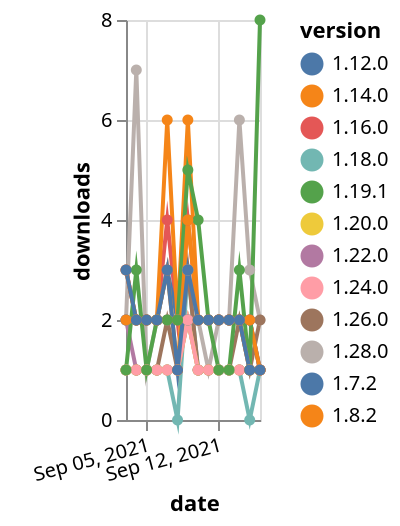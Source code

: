 {"$schema": "https://vega.github.io/schema/vega-lite/v5.json", "description": "A simple bar chart with embedded data.", "data": {"values": [{"date": "2021-09-03", "total": 282, "delta": 1, "version": "1.18.0"}, {"date": "2021-09-04", "total": 283, "delta": 1, "version": "1.18.0"}, {"date": "2021-09-05", "total": 284, "delta": 1, "version": "1.18.0"}, {"date": "2021-09-06", "total": 285, "delta": 1, "version": "1.18.0"}, {"date": "2021-09-07", "total": 286, "delta": 1, "version": "1.18.0"}, {"date": "2021-09-08", "total": 286, "delta": 0, "version": "1.18.0"}, {"date": "2021-09-09", "total": 289, "delta": 3, "version": "1.18.0"}, {"date": "2021-09-10", "total": 290, "delta": 1, "version": "1.18.0"}, {"date": "2021-09-11", "total": 291, "delta": 1, "version": "1.18.0"}, {"date": "2021-09-12", "total": 292, "delta": 1, "version": "1.18.0"}, {"date": "2021-09-13", "total": 293, "delta": 1, "version": "1.18.0"}, {"date": "2021-09-14", "total": 294, "delta": 1, "version": "1.18.0"}, {"date": "2021-09-15", "total": 294, "delta": 0, "version": "1.18.0"}, {"date": "2021-09-16", "total": 295, "delta": 1, "version": "1.18.0"}, {"date": "2021-09-03", "total": 356, "delta": 2, "version": "1.22.0"}, {"date": "2021-09-04", "total": 357, "delta": 1, "version": "1.22.0"}, {"date": "2021-09-05", "total": 358, "delta": 1, "version": "1.22.0"}, {"date": "2021-09-06", "total": 359, "delta": 1, "version": "1.22.0"}, {"date": "2021-09-07", "total": 360, "delta": 1, "version": "1.22.0"}, {"date": "2021-09-08", "total": 361, "delta": 1, "version": "1.22.0"}, {"date": "2021-09-09", "total": 363, "delta": 2, "version": "1.22.0"}, {"date": "2021-09-10", "total": 364, "delta": 1, "version": "1.22.0"}, {"date": "2021-09-11", "total": 365, "delta": 1, "version": "1.22.0"}, {"date": "2021-09-12", "total": 366, "delta": 1, "version": "1.22.0"}, {"date": "2021-09-13", "total": 367, "delta": 1, "version": "1.22.0"}, {"date": "2021-09-14", "total": 368, "delta": 1, "version": "1.22.0"}, {"date": "2021-09-15", "total": 369, "delta": 1, "version": "1.22.0"}, {"date": "2021-09-16", "total": 370, "delta": 1, "version": "1.22.0"}, {"date": "2021-09-03", "total": 250, "delta": 2, "version": "1.28.0"}, {"date": "2021-09-04", "total": 257, "delta": 7, "version": "1.28.0"}, {"date": "2021-09-05", "total": 258, "delta": 1, "version": "1.28.0"}, {"date": "2021-09-06", "total": 260, "delta": 2, "version": "1.28.0"}, {"date": "2021-09-07", "total": 262, "delta": 2, "version": "1.28.0"}, {"date": "2021-09-08", "total": 264, "delta": 2, "version": "1.28.0"}, {"date": "2021-09-09", "total": 267, "delta": 3, "version": "1.28.0"}, {"date": "2021-09-10", "total": 269, "delta": 2, "version": "1.28.0"}, {"date": "2021-09-11", "total": 270, "delta": 1, "version": "1.28.0"}, {"date": "2021-09-12", "total": 272, "delta": 2, "version": "1.28.0"}, {"date": "2021-09-13", "total": 274, "delta": 2, "version": "1.28.0"}, {"date": "2021-09-14", "total": 280, "delta": 6, "version": "1.28.0"}, {"date": "2021-09-15", "total": 283, "delta": 3, "version": "1.28.0"}, {"date": "2021-09-16", "total": 285, "delta": 2, "version": "1.28.0"}, {"date": "2021-09-03", "total": 583, "delta": 1, "version": "1.26.0"}, {"date": "2021-09-04", "total": 584, "delta": 1, "version": "1.26.0"}, {"date": "2021-09-05", "total": 585, "delta": 1, "version": "1.26.0"}, {"date": "2021-09-06", "total": 586, "delta": 1, "version": "1.26.0"}, {"date": "2021-09-07", "total": 588, "delta": 2, "version": "1.26.0"}, {"date": "2021-09-08", "total": 589, "delta": 1, "version": "1.26.0"}, {"date": "2021-09-09", "total": 592, "delta": 3, "version": "1.26.0"}, {"date": "2021-09-10", "total": 593, "delta": 1, "version": "1.26.0"}, {"date": "2021-09-11", "total": 594, "delta": 1, "version": "1.26.0"}, {"date": "2021-09-12", "total": 595, "delta": 1, "version": "1.26.0"}, {"date": "2021-09-13", "total": 596, "delta": 1, "version": "1.26.0"}, {"date": "2021-09-14", "total": 598, "delta": 2, "version": "1.26.0"}, {"date": "2021-09-15", "total": 599, "delta": 1, "version": "1.26.0"}, {"date": "2021-09-16", "total": 601, "delta": 2, "version": "1.26.0"}, {"date": "2021-09-03", "total": 308, "delta": 1, "version": "1.20.0"}, {"date": "2021-09-04", "total": 309, "delta": 1, "version": "1.20.0"}, {"date": "2021-09-05", "total": 310, "delta": 1, "version": "1.20.0"}, {"date": "2021-09-06", "total": 311, "delta": 1, "version": "1.20.0"}, {"date": "2021-09-07", "total": 312, "delta": 1, "version": "1.20.0"}, {"date": "2021-09-08", "total": 313, "delta": 1, "version": "1.20.0"}, {"date": "2021-09-09", "total": 315, "delta": 2, "version": "1.20.0"}, {"date": "2021-09-10", "total": 316, "delta": 1, "version": "1.20.0"}, {"date": "2021-09-11", "total": 317, "delta": 1, "version": "1.20.0"}, {"date": "2021-09-12", "total": 318, "delta": 1, "version": "1.20.0"}, {"date": "2021-09-13", "total": 319, "delta": 1, "version": "1.20.0"}, {"date": "2021-09-14", "total": 320, "delta": 1, "version": "1.20.0"}, {"date": "2021-09-15", "total": 321, "delta": 1, "version": "1.20.0"}, {"date": "2021-09-16", "total": 322, "delta": 1, "version": "1.20.0"}, {"date": "2021-09-03", "total": 3215, "delta": 3, "version": "1.16.0"}, {"date": "2021-09-04", "total": 3217, "delta": 2, "version": "1.16.0"}, {"date": "2021-09-05", "total": 3219, "delta": 2, "version": "1.16.0"}, {"date": "2021-09-06", "total": 3221, "delta": 2, "version": "1.16.0"}, {"date": "2021-09-07", "total": 3225, "delta": 4, "version": "1.16.0"}, {"date": "2021-09-08", "total": 3227, "delta": 2, "version": "1.16.0"}, {"date": "2021-09-09", "total": 3231, "delta": 4, "version": "1.16.0"}, {"date": "2021-09-10", "total": 3233, "delta": 2, "version": "1.16.0"}, {"date": "2021-09-11", "total": 3235, "delta": 2, "version": "1.16.0"}, {"date": "2021-09-12", "total": 3237, "delta": 2, "version": "1.16.0"}, {"date": "2021-09-13", "total": 3239, "delta": 2, "version": "1.16.0"}, {"date": "2021-09-14", "total": 3241, "delta": 2, "version": "1.16.0"}, {"date": "2021-09-15", "total": 3243, "delta": 2, "version": "1.16.0"}, {"date": "2021-09-16", "total": 3244, "delta": 1, "version": "1.16.0"}, {"date": "2021-09-03", "total": 3752, "delta": 2, "version": "1.7.2"}, {"date": "2021-09-04", "total": 3754, "delta": 2, "version": "1.7.2"}, {"date": "2021-09-05", "total": 3756, "delta": 2, "version": "1.7.2"}, {"date": "2021-09-06", "total": 3758, "delta": 2, "version": "1.7.2"}, {"date": "2021-09-07", "total": 3761, "delta": 3, "version": "1.7.2"}, {"date": "2021-09-08", "total": 3763, "delta": 2, "version": "1.7.2"}, {"date": "2021-09-09", "total": 3765, "delta": 2, "version": "1.7.2"}, {"date": "2021-09-10", "total": 3767, "delta": 2, "version": "1.7.2"}, {"date": "2021-09-11", "total": 3769, "delta": 2, "version": "1.7.2"}, {"date": "2021-09-12", "total": 3771, "delta": 2, "version": "1.7.2"}, {"date": "2021-09-13", "total": 3773, "delta": 2, "version": "1.7.2"}, {"date": "2021-09-14", "total": 3775, "delta": 2, "version": "1.7.2"}, {"date": "2021-09-15", "total": 3777, "delta": 2, "version": "1.7.2"}, {"date": "2021-09-16", "total": 3778, "delta": 1, "version": "1.7.2"}, {"date": "2021-09-03", "total": 260, "delta": 1, "version": "1.24.0"}, {"date": "2021-09-04", "total": 261, "delta": 1, "version": "1.24.0"}, {"date": "2021-09-05", "total": 262, "delta": 1, "version": "1.24.0"}, {"date": "2021-09-06", "total": 263, "delta": 1, "version": "1.24.0"}, {"date": "2021-09-07", "total": 264, "delta": 1, "version": "1.24.0"}, {"date": "2021-09-08", "total": 265, "delta": 1, "version": "1.24.0"}, {"date": "2021-09-09", "total": 267, "delta": 2, "version": "1.24.0"}, {"date": "2021-09-10", "total": 268, "delta": 1, "version": "1.24.0"}, {"date": "2021-09-11", "total": 269, "delta": 1, "version": "1.24.0"}, {"date": "2021-09-12", "total": 270, "delta": 1, "version": "1.24.0"}, {"date": "2021-09-13", "total": 271, "delta": 1, "version": "1.24.0"}, {"date": "2021-09-14", "total": 272, "delta": 1, "version": "1.24.0"}, {"date": "2021-09-15", "total": 273, "delta": 1, "version": "1.24.0"}, {"date": "2021-09-16", "total": 274, "delta": 1, "version": "1.24.0"}, {"date": "2021-09-03", "total": 6668, "delta": 3, "version": "1.8.2"}, {"date": "2021-09-04", "total": 6670, "delta": 2, "version": "1.8.2"}, {"date": "2021-09-05", "total": 6672, "delta": 2, "version": "1.8.2"}, {"date": "2021-09-06", "total": 6674, "delta": 2, "version": "1.8.2"}, {"date": "2021-09-07", "total": 6680, "delta": 6, "version": "1.8.2"}, {"date": "2021-09-08", "total": 6682, "delta": 2, "version": "1.8.2"}, {"date": "2021-09-09", "total": 6688, "delta": 6, "version": "1.8.2"}, {"date": "2021-09-10", "total": 6690, "delta": 2, "version": "1.8.2"}, {"date": "2021-09-11", "total": 6692, "delta": 2, "version": "1.8.2"}, {"date": "2021-09-12", "total": 6694, "delta": 2, "version": "1.8.2"}, {"date": "2021-09-13", "total": 6696, "delta": 2, "version": "1.8.2"}, {"date": "2021-09-14", "total": 6698, "delta": 2, "version": "1.8.2"}, {"date": "2021-09-15", "total": 6700, "delta": 2, "version": "1.8.2"}, {"date": "2021-09-16", "total": 6701, "delta": 1, "version": "1.8.2"}, {"date": "2021-09-03", "total": 2921, "delta": 1, "version": "1.19.1"}, {"date": "2021-09-04", "total": 2924, "delta": 3, "version": "1.19.1"}, {"date": "2021-09-05", "total": 2925, "delta": 1, "version": "1.19.1"}, {"date": "2021-09-06", "total": 2927, "delta": 2, "version": "1.19.1"}, {"date": "2021-09-07", "total": 2929, "delta": 2, "version": "1.19.1"}, {"date": "2021-09-08", "total": 2931, "delta": 2, "version": "1.19.1"}, {"date": "2021-09-09", "total": 2936, "delta": 5, "version": "1.19.1"}, {"date": "2021-09-10", "total": 2940, "delta": 4, "version": "1.19.1"}, {"date": "2021-09-11", "total": 2942, "delta": 2, "version": "1.19.1"}, {"date": "2021-09-12", "total": 2943, "delta": 1, "version": "1.19.1"}, {"date": "2021-09-13", "total": 2944, "delta": 1, "version": "1.19.1"}, {"date": "2021-09-14", "total": 2947, "delta": 3, "version": "1.19.1"}, {"date": "2021-09-15", "total": 2948, "delta": 1, "version": "1.19.1"}, {"date": "2021-09-16", "total": 2956, "delta": 8, "version": "1.19.1"}, {"date": "2021-09-03", "total": 4775, "delta": 2, "version": "1.14.0"}, {"date": "2021-09-04", "total": 4777, "delta": 2, "version": "1.14.0"}, {"date": "2021-09-05", "total": 4779, "delta": 2, "version": "1.14.0"}, {"date": "2021-09-06", "total": 4781, "delta": 2, "version": "1.14.0"}, {"date": "2021-09-07", "total": 4784, "delta": 3, "version": "1.14.0"}, {"date": "2021-09-08", "total": 4785, "delta": 1, "version": "1.14.0"}, {"date": "2021-09-09", "total": 4789, "delta": 4, "version": "1.14.0"}, {"date": "2021-09-10", "total": 4791, "delta": 2, "version": "1.14.0"}, {"date": "2021-09-11", "total": 4793, "delta": 2, "version": "1.14.0"}, {"date": "2021-09-12", "total": 4795, "delta": 2, "version": "1.14.0"}, {"date": "2021-09-13", "total": 4797, "delta": 2, "version": "1.14.0"}, {"date": "2021-09-14", "total": 4799, "delta": 2, "version": "1.14.0"}, {"date": "2021-09-15", "total": 4800, "delta": 1, "version": "1.14.0"}, {"date": "2021-09-16", "total": 4801, "delta": 1, "version": "1.14.0"}, {"date": "2021-09-03", "total": 2786, "delta": 3, "version": "1.12.0"}, {"date": "2021-09-04", "total": 2788, "delta": 2, "version": "1.12.0"}, {"date": "2021-09-05", "total": 2790, "delta": 2, "version": "1.12.0"}, {"date": "2021-09-06", "total": 2792, "delta": 2, "version": "1.12.0"}, {"date": "2021-09-07", "total": 2795, "delta": 3, "version": "1.12.0"}, {"date": "2021-09-08", "total": 2796, "delta": 1, "version": "1.12.0"}, {"date": "2021-09-09", "total": 2799, "delta": 3, "version": "1.12.0"}, {"date": "2021-09-10", "total": 2801, "delta": 2, "version": "1.12.0"}, {"date": "2021-09-11", "total": 2803, "delta": 2, "version": "1.12.0"}, {"date": "2021-09-12", "total": 2805, "delta": 2, "version": "1.12.0"}, {"date": "2021-09-13", "total": 2807, "delta": 2, "version": "1.12.0"}, {"date": "2021-09-14", "total": 2809, "delta": 2, "version": "1.12.0"}, {"date": "2021-09-15", "total": 2810, "delta": 1, "version": "1.12.0"}, {"date": "2021-09-16", "total": 2811, "delta": 1, "version": "1.12.0"}]}, "width": "container", "mark": {"type": "line", "point": {"filled": true}}, "encoding": {"x": {"field": "date", "type": "temporal", "timeUnit": "yearmonthdate", "title": "date", "axis": {"labelAngle": -15}}, "y": {"field": "delta", "type": "quantitative", "title": "downloads"}, "color": {"field": "version", "type": "nominal"}, "tooltip": {"field": "delta"}}}